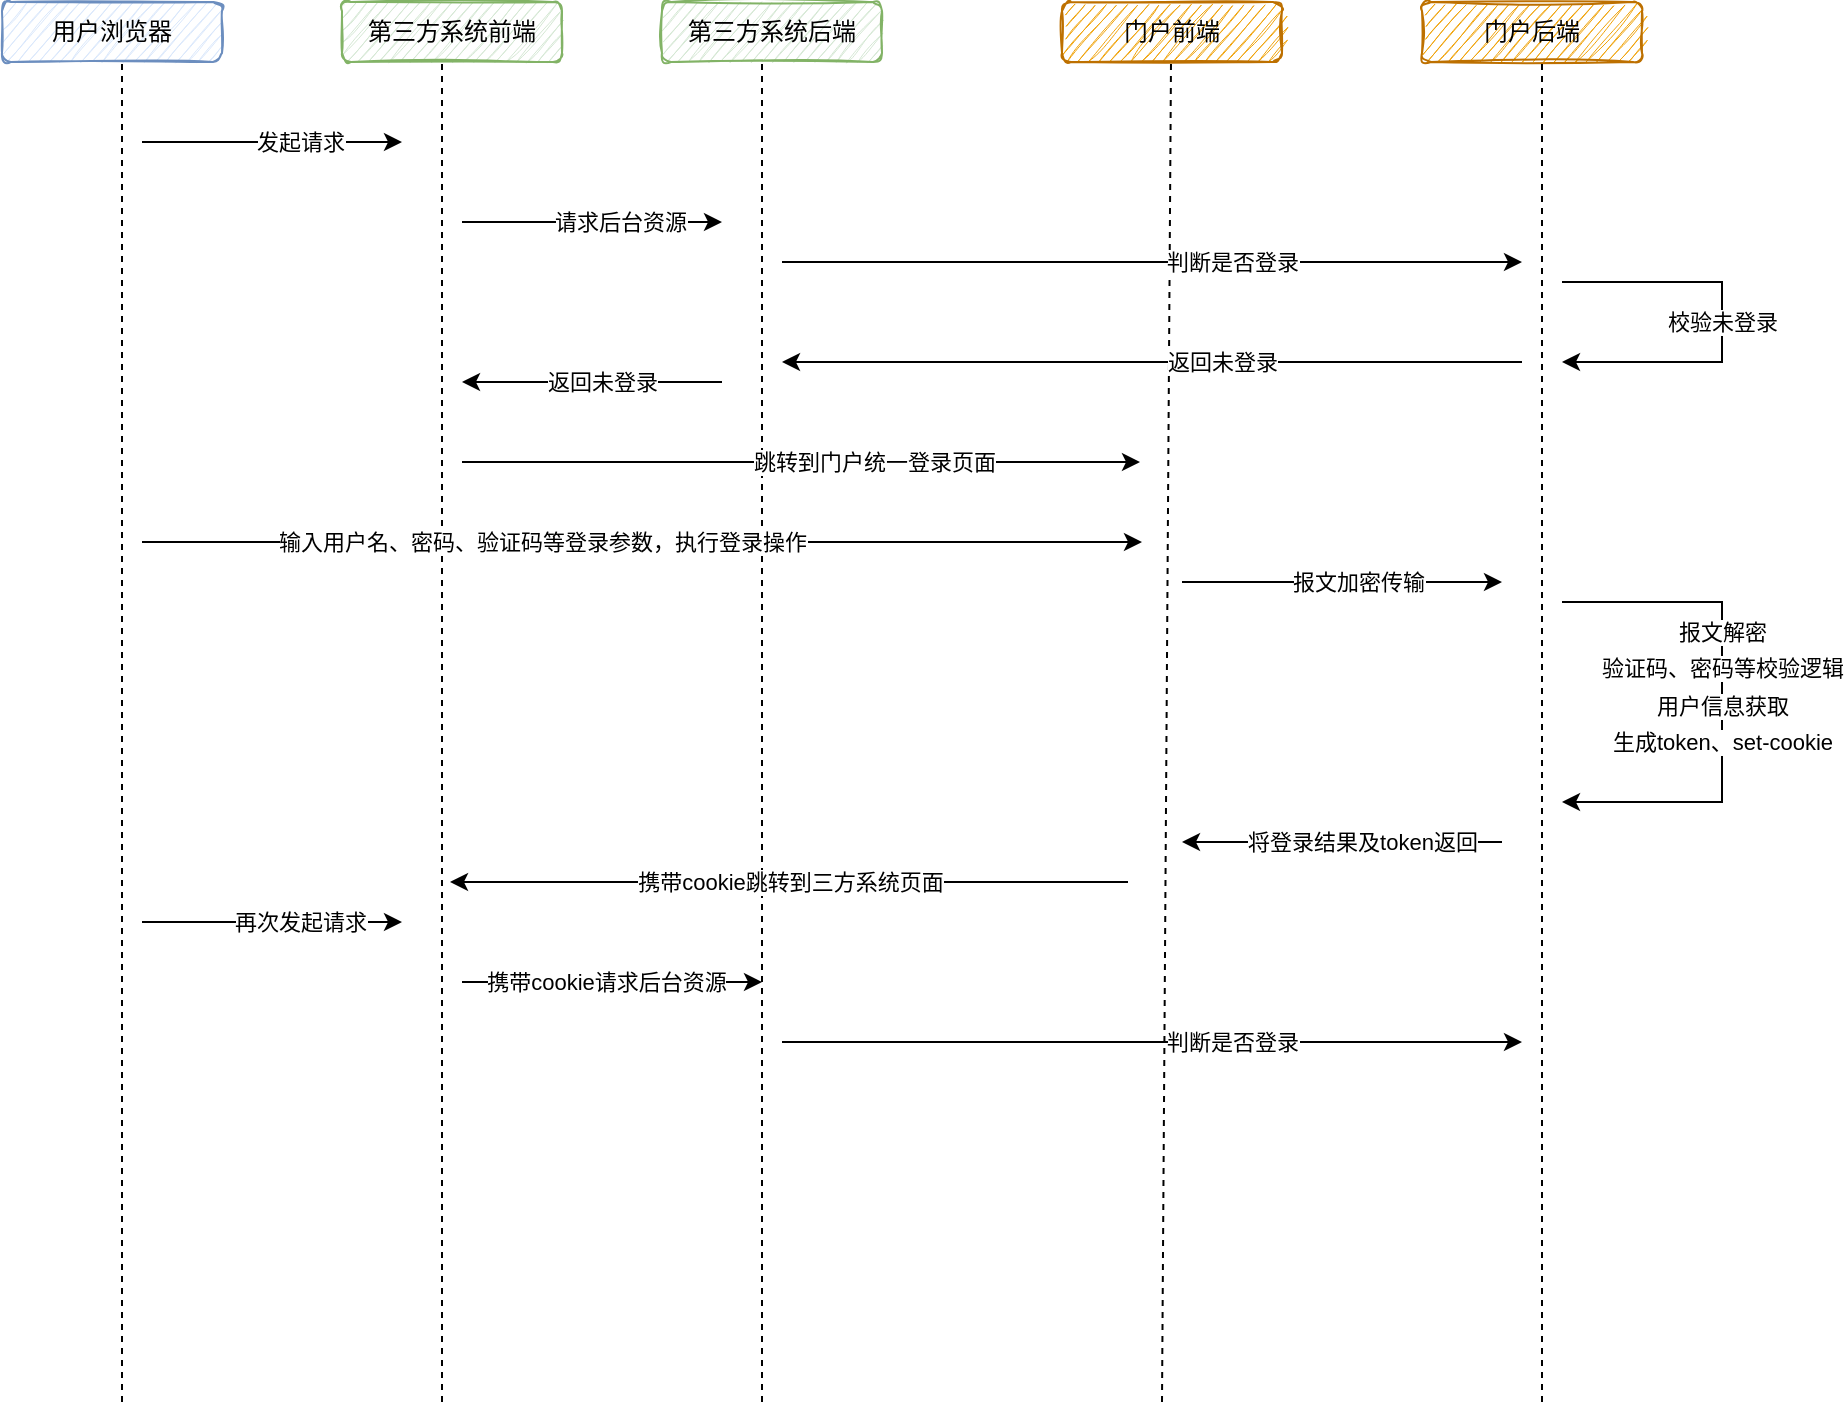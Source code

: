 <mxfile version="17.5.1" type="github">
  <diagram id="qwesRJrQPzrUk3mx8Mlb" name="第 1 页">
    <mxGraphModel dx="1018" dy="648" grid="1" gridSize="10" guides="1" tooltips="1" connect="1" arrows="1" fold="1" page="1" pageScale="1" pageWidth="827" pageHeight="1169" math="0" shadow="0">
      <root>
        <mxCell id="0" />
        <mxCell id="1" parent="0" />
        <mxCell id="J2RxIgM9Oz-v4wJNutJW-1" value="用户浏览器" style="whiteSpace=wrap;html=1;glass=0;shadow=0;fillColor=#dae8fc;strokeColor=#6c8ebf;gradientColor=none;rounded=1;sketch=1;" vertex="1" parent="1">
          <mxGeometry x="20" y="50" width="110" height="30" as="geometry" />
        </mxCell>
        <mxCell id="J2RxIgM9Oz-v4wJNutJW-2" value="第三方系统前端" style="whiteSpace=wrap;html=1;glass=0;shadow=0;fillColor=#d5e8d4;strokeColor=#82b366;rounded=1;sketch=1;" vertex="1" parent="1">
          <mxGeometry x="190" y="50" width="110" height="30" as="geometry" />
        </mxCell>
        <mxCell id="J2RxIgM9Oz-v4wJNutJW-3" value="第三方系统后端" style="whiteSpace=wrap;html=1;glass=0;shadow=0;fillColor=#d5e8d4;strokeColor=#82b366;rounded=1;sketch=1;" vertex="1" parent="1">
          <mxGeometry x="350" y="50" width="110" height="30" as="geometry" />
        </mxCell>
        <mxCell id="J2RxIgM9Oz-v4wJNutJW-4" value="门户前端" style="whiteSpace=wrap;html=1;glass=0;shadow=0;fillColor=#f0a30a;strokeColor=#BD7000;rounded=1;sketch=1;fontColor=#000000;" vertex="1" parent="1">
          <mxGeometry x="550" y="50" width="110" height="30" as="geometry" />
        </mxCell>
        <mxCell id="J2RxIgM9Oz-v4wJNutJW-5" value="门户后端" style="whiteSpace=wrap;html=1;glass=0;shadow=0;fillColor=#f0a30a;strokeColor=#BD7000;rounded=1;sketch=1;fontColor=#000000;" vertex="1" parent="1">
          <mxGeometry x="730" y="50" width="110" height="30" as="geometry" />
        </mxCell>
        <mxCell id="J2RxIgM9Oz-v4wJNutJW-6" value="" style="endArrow=none;dashed=1;html=1;rounded=0;" edge="1" parent="1">
          <mxGeometry width="50" height="50" relative="1" as="geometry">
            <mxPoint x="240" y="750" as="sourcePoint" />
            <mxPoint x="240" y="80" as="targetPoint" />
          </mxGeometry>
        </mxCell>
        <mxCell id="J2RxIgM9Oz-v4wJNutJW-7" value="" style="endArrow=none;dashed=1;html=1;rounded=0;" edge="1" parent="1">
          <mxGeometry width="50" height="50" relative="1" as="geometry">
            <mxPoint x="80" y="750" as="sourcePoint" />
            <mxPoint x="80" y="80" as="targetPoint" />
          </mxGeometry>
        </mxCell>
        <mxCell id="J2RxIgM9Oz-v4wJNutJW-8" value="" style="endArrow=classic;html=1;rounded=0;" edge="1" parent="1">
          <mxGeometry width="50" height="50" relative="1" as="geometry">
            <mxPoint x="90" y="120" as="sourcePoint" />
            <mxPoint x="220" y="120" as="targetPoint" />
          </mxGeometry>
        </mxCell>
        <mxCell id="J2RxIgM9Oz-v4wJNutJW-9" value="发起请求" style="edgeLabel;html=1;align=center;verticalAlign=middle;resizable=0;points=[];" vertex="1" connectable="0" parent="J2RxIgM9Oz-v4wJNutJW-8">
          <mxGeometry x="0.215" relative="1" as="geometry">
            <mxPoint as="offset" />
          </mxGeometry>
        </mxCell>
        <mxCell id="J2RxIgM9Oz-v4wJNutJW-10" value="" style="endArrow=none;dashed=1;html=1;rounded=0;" edge="1" parent="1">
          <mxGeometry width="50" height="50" relative="1" as="geometry">
            <mxPoint x="400" y="750" as="sourcePoint" />
            <mxPoint x="400" y="80" as="targetPoint" />
          </mxGeometry>
        </mxCell>
        <mxCell id="J2RxIgM9Oz-v4wJNutJW-11" value="" style="endArrow=classic;html=1;rounded=0;" edge="1" parent="1">
          <mxGeometry width="50" height="50" relative="1" as="geometry">
            <mxPoint x="250" y="160" as="sourcePoint" />
            <mxPoint x="380" y="160" as="targetPoint" />
          </mxGeometry>
        </mxCell>
        <mxCell id="J2RxIgM9Oz-v4wJNutJW-12" value="请求后台资源" style="edgeLabel;html=1;align=center;verticalAlign=middle;resizable=0;points=[];" vertex="1" connectable="0" parent="J2RxIgM9Oz-v4wJNutJW-11">
          <mxGeometry x="0.215" relative="1" as="geometry">
            <mxPoint as="offset" />
          </mxGeometry>
        </mxCell>
        <mxCell id="J2RxIgM9Oz-v4wJNutJW-13" value="" style="endArrow=none;dashed=1;html=1;rounded=0;" edge="1" parent="1">
          <mxGeometry width="50" height="50" relative="1" as="geometry">
            <mxPoint x="600" y="750" as="sourcePoint" />
            <mxPoint x="604.5" y="80" as="targetPoint" />
          </mxGeometry>
        </mxCell>
        <mxCell id="J2RxIgM9Oz-v4wJNutJW-14" value="" style="endArrow=none;dashed=1;html=1;rounded=0;" edge="1" parent="1">
          <mxGeometry width="50" height="50" relative="1" as="geometry">
            <mxPoint x="790" y="750" as="sourcePoint" />
            <mxPoint x="790" y="80" as="targetPoint" />
          </mxGeometry>
        </mxCell>
        <mxCell id="J2RxIgM9Oz-v4wJNutJW-17" value="" style="endArrow=classic;html=1;rounded=0;" edge="1" parent="1">
          <mxGeometry width="50" height="50" relative="1" as="geometry">
            <mxPoint x="410" y="180" as="sourcePoint" />
            <mxPoint x="780" y="180" as="targetPoint" />
          </mxGeometry>
        </mxCell>
        <mxCell id="J2RxIgM9Oz-v4wJNutJW-18" value="判断是否登录" style="edgeLabel;html=1;align=center;verticalAlign=middle;resizable=0;points=[];" vertex="1" connectable="0" parent="J2RxIgM9Oz-v4wJNutJW-17">
          <mxGeometry x="0.215" relative="1" as="geometry">
            <mxPoint as="offset" />
          </mxGeometry>
        </mxCell>
        <mxCell id="J2RxIgM9Oz-v4wJNutJW-21" value="" style="endArrow=classic;html=1;rounded=0;" edge="1" parent="1">
          <mxGeometry width="50" height="50" relative="1" as="geometry">
            <mxPoint x="780" y="230" as="sourcePoint" />
            <mxPoint x="410" y="230" as="targetPoint" />
          </mxGeometry>
        </mxCell>
        <mxCell id="J2RxIgM9Oz-v4wJNutJW-22" value="返回未登录" style="edgeLabel;html=1;align=center;verticalAlign=middle;resizable=0;points=[];" vertex="1" connectable="0" parent="J2RxIgM9Oz-v4wJNutJW-21">
          <mxGeometry x="0.215" relative="1" as="geometry">
            <mxPoint x="75" as="offset" />
          </mxGeometry>
        </mxCell>
        <mxCell id="J2RxIgM9Oz-v4wJNutJW-23" value="" style="endArrow=classic;html=1;rounded=0;" edge="1" parent="1">
          <mxGeometry width="50" height="50" relative="1" as="geometry">
            <mxPoint x="380" y="240" as="sourcePoint" />
            <mxPoint x="250" y="240" as="targetPoint" />
          </mxGeometry>
        </mxCell>
        <mxCell id="J2RxIgM9Oz-v4wJNutJW-24" value="返回未登录" style="edgeLabel;html=1;align=center;verticalAlign=middle;resizable=0;points=[];" vertex="1" connectable="0" parent="J2RxIgM9Oz-v4wJNutJW-23">
          <mxGeometry x="0.215" relative="1" as="geometry">
            <mxPoint x="19" as="offset" />
          </mxGeometry>
        </mxCell>
        <mxCell id="J2RxIgM9Oz-v4wJNutJW-25" value="" style="endArrow=classic;html=1;rounded=0;" edge="1" parent="1">
          <mxGeometry width="50" height="50" relative="1" as="geometry">
            <mxPoint x="250" y="280" as="sourcePoint" />
            <mxPoint x="589" y="280" as="targetPoint" />
          </mxGeometry>
        </mxCell>
        <mxCell id="J2RxIgM9Oz-v4wJNutJW-26" value="跳转到门户统一登录页面" style="edgeLabel;html=1;align=center;verticalAlign=middle;resizable=0;points=[];" vertex="1" connectable="0" parent="J2RxIgM9Oz-v4wJNutJW-25">
          <mxGeometry x="0.215" relative="1" as="geometry">
            <mxPoint as="offset" />
          </mxGeometry>
        </mxCell>
        <mxCell id="J2RxIgM9Oz-v4wJNutJW-27" value="" style="endArrow=classic;html=1;rounded=0;" edge="1" parent="1">
          <mxGeometry width="50" height="50" relative="1" as="geometry">
            <mxPoint x="90" y="320" as="sourcePoint" />
            <mxPoint x="590" y="320" as="targetPoint" />
          </mxGeometry>
        </mxCell>
        <mxCell id="J2RxIgM9Oz-v4wJNutJW-28" value="输入用户名、密码、验证码等登录参数，执行登录操作" style="edgeLabel;html=1;align=center;verticalAlign=middle;resizable=0;points=[];" vertex="1" connectable="0" parent="J2RxIgM9Oz-v4wJNutJW-27">
          <mxGeometry x="0.215" relative="1" as="geometry">
            <mxPoint x="-104" as="offset" />
          </mxGeometry>
        </mxCell>
        <mxCell id="J2RxIgM9Oz-v4wJNutJW-29" value="" style="endArrow=classic;html=1;rounded=0;" edge="1" parent="1">
          <mxGeometry width="50" height="50" relative="1" as="geometry">
            <mxPoint x="610" y="340" as="sourcePoint" />
            <mxPoint x="770" y="340" as="targetPoint" />
          </mxGeometry>
        </mxCell>
        <mxCell id="J2RxIgM9Oz-v4wJNutJW-30" value="报文加密传输" style="edgeLabel;html=1;align=center;verticalAlign=middle;resizable=0;points=[];" vertex="1" connectable="0" parent="J2RxIgM9Oz-v4wJNutJW-29">
          <mxGeometry x="0.215" relative="1" as="geometry">
            <mxPoint x="-9" as="offset" />
          </mxGeometry>
        </mxCell>
        <mxCell id="J2RxIgM9Oz-v4wJNutJW-34" value="" style="endArrow=classic;html=1;rounded=0;edgeStyle=elbowEdgeStyle;" edge="1" parent="1">
          <mxGeometry width="50" height="50" relative="1" as="geometry">
            <mxPoint x="800" y="190" as="sourcePoint" />
            <mxPoint x="800" y="230" as="targetPoint" />
            <Array as="points">
              <mxPoint x="880" y="210" />
            </Array>
          </mxGeometry>
        </mxCell>
        <mxCell id="J2RxIgM9Oz-v4wJNutJW-35" value="校验未登录" style="edgeLabel;html=1;align=center;verticalAlign=middle;resizable=0;points=[];" vertex="1" connectable="0" parent="J2RxIgM9Oz-v4wJNutJW-34">
          <mxGeometry x="-0.52" y="-2" relative="1" as="geometry">
            <mxPoint x="32" y="18" as="offset" />
          </mxGeometry>
        </mxCell>
        <mxCell id="J2RxIgM9Oz-v4wJNutJW-36" value="" style="endArrow=classic;html=1;rounded=0;edgeStyle=elbowEdgeStyle;" edge="1" parent="1">
          <mxGeometry width="50" height="50" relative="1" as="geometry">
            <mxPoint x="800" y="350" as="sourcePoint" />
            <mxPoint x="800" y="450" as="targetPoint" />
            <Array as="points">
              <mxPoint x="880" y="370" />
            </Array>
          </mxGeometry>
        </mxCell>
        <mxCell id="J2RxIgM9Oz-v4wJNutJW-38" value="报文解密" style="edgeLabel;html=1;align=center;verticalAlign=middle;resizable=0;points=[];" vertex="1" connectable="0" parent="J2RxIgM9Oz-v4wJNutJW-36">
          <mxGeometry x="-0.269" y="-2" relative="1" as="geometry">
            <mxPoint x="2" as="offset" />
          </mxGeometry>
        </mxCell>
        <mxCell id="J2RxIgM9Oz-v4wJNutJW-39" value="验证码、密码等校验逻辑" style="edgeLabel;html=1;align=center;verticalAlign=middle;resizable=0;points=[];" vertex="1" connectable="0" parent="1">
          <mxGeometry x="880" y="383" as="geometry" />
        </mxCell>
        <mxCell id="J2RxIgM9Oz-v4wJNutJW-40" value="用户信息获取" style="edgeLabel;html=1;align=center;verticalAlign=middle;resizable=0;points=[];" vertex="1" connectable="0" parent="1">
          <mxGeometry x="880" y="402" as="geometry" />
        </mxCell>
        <mxCell id="J2RxIgM9Oz-v4wJNutJW-41" value="生成token、set-cookie" style="edgeLabel;html=1;align=center;verticalAlign=middle;resizable=0;points=[];" vertex="1" connectable="0" parent="1">
          <mxGeometry x="880" y="420" as="geometry" />
        </mxCell>
        <mxCell id="J2RxIgM9Oz-v4wJNutJW-42" value="" style="endArrow=classic;html=1;rounded=0;" edge="1" parent="1">
          <mxGeometry width="50" height="50" relative="1" as="geometry">
            <mxPoint x="770" y="470" as="sourcePoint" />
            <mxPoint x="610" y="470" as="targetPoint" />
          </mxGeometry>
        </mxCell>
        <mxCell id="J2RxIgM9Oz-v4wJNutJW-43" value="将登录结果及token返回" style="edgeLabel;html=1;align=center;verticalAlign=middle;resizable=0;points=[];" vertex="1" connectable="0" parent="J2RxIgM9Oz-v4wJNutJW-42">
          <mxGeometry x="0.215" relative="1" as="geometry">
            <mxPoint x="27" as="offset" />
          </mxGeometry>
        </mxCell>
        <mxCell id="J2RxIgM9Oz-v4wJNutJW-46" value="" style="endArrow=classic;html=1;rounded=0;" edge="1" parent="1">
          <mxGeometry width="50" height="50" relative="1" as="geometry">
            <mxPoint x="583" y="490" as="sourcePoint" />
            <mxPoint x="244" y="490" as="targetPoint" />
          </mxGeometry>
        </mxCell>
        <mxCell id="J2RxIgM9Oz-v4wJNutJW-47" value="携带cookie跳转到三方系统页面" style="edgeLabel;html=1;align=center;verticalAlign=middle;resizable=0;points=[];" vertex="1" connectable="0" parent="J2RxIgM9Oz-v4wJNutJW-46">
          <mxGeometry x="0.215" relative="1" as="geometry">
            <mxPoint x="37" as="offset" />
          </mxGeometry>
        </mxCell>
        <mxCell id="J2RxIgM9Oz-v4wJNutJW-48" value="" style="endArrow=classic;html=1;rounded=0;" edge="1" parent="1">
          <mxGeometry width="50" height="50" relative="1" as="geometry">
            <mxPoint x="90" y="510" as="sourcePoint" />
            <mxPoint x="220" y="510" as="targetPoint" />
          </mxGeometry>
        </mxCell>
        <mxCell id="J2RxIgM9Oz-v4wJNutJW-49" value="再次发起请求" style="edgeLabel;html=1;align=center;verticalAlign=middle;resizable=0;points=[];" vertex="1" connectable="0" parent="J2RxIgM9Oz-v4wJNutJW-48">
          <mxGeometry x="0.215" relative="1" as="geometry">
            <mxPoint as="offset" />
          </mxGeometry>
        </mxCell>
        <mxCell id="J2RxIgM9Oz-v4wJNutJW-52" value="" style="endArrow=classic;html=1;rounded=0;" edge="1" parent="1">
          <mxGeometry width="50" height="50" relative="1" as="geometry">
            <mxPoint x="250" y="540" as="sourcePoint" />
            <mxPoint x="400" y="540" as="targetPoint" />
          </mxGeometry>
        </mxCell>
        <mxCell id="J2RxIgM9Oz-v4wJNutJW-53" value="携带cookie请求后台资源" style="edgeLabel;html=1;align=center;verticalAlign=middle;resizable=0;points=[];" vertex="1" connectable="0" parent="J2RxIgM9Oz-v4wJNutJW-52">
          <mxGeometry x="0.215" relative="1" as="geometry">
            <mxPoint x="-19" as="offset" />
          </mxGeometry>
        </mxCell>
        <mxCell id="J2RxIgM9Oz-v4wJNutJW-54" value="" style="endArrow=classic;html=1;rounded=0;" edge="1" parent="1">
          <mxGeometry width="50" height="50" relative="1" as="geometry">
            <mxPoint x="410" y="570" as="sourcePoint" />
            <mxPoint x="780" y="570" as="targetPoint" />
          </mxGeometry>
        </mxCell>
        <mxCell id="J2RxIgM9Oz-v4wJNutJW-55" value="判断是否登录" style="edgeLabel;html=1;align=center;verticalAlign=middle;resizable=0;points=[];" vertex="1" connectable="0" parent="J2RxIgM9Oz-v4wJNutJW-54">
          <mxGeometry x="0.215" relative="1" as="geometry">
            <mxPoint as="offset" />
          </mxGeometry>
        </mxCell>
      </root>
    </mxGraphModel>
  </diagram>
</mxfile>

